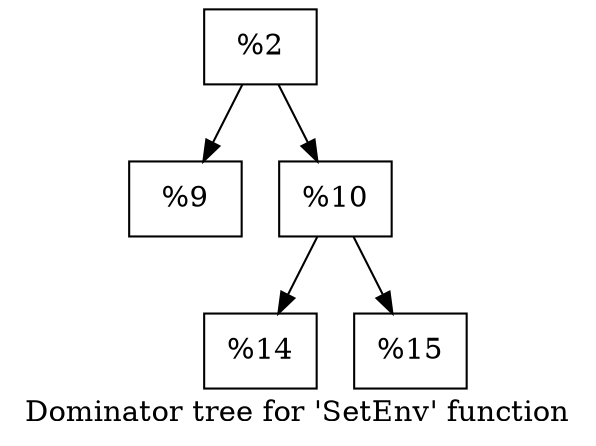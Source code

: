 digraph "Dominator tree for 'SetEnv' function" {
	label="Dominator tree for 'SetEnv' function";

	Node0x25988d0 [shape=record,label="{%2}"];
	Node0x25988d0 -> Node0x2599490;
	Node0x25988d0 -> Node0x255ef80;
	Node0x2599490 [shape=record,label="{%9}"];
	Node0x255ef80 [shape=record,label="{%10}"];
	Node0x255ef80 -> Node0x25804d0;
	Node0x255ef80 -> Node0x2599290;
	Node0x25804d0 [shape=record,label="{%14}"];
	Node0x2599290 [shape=record,label="{%15}"];
}
